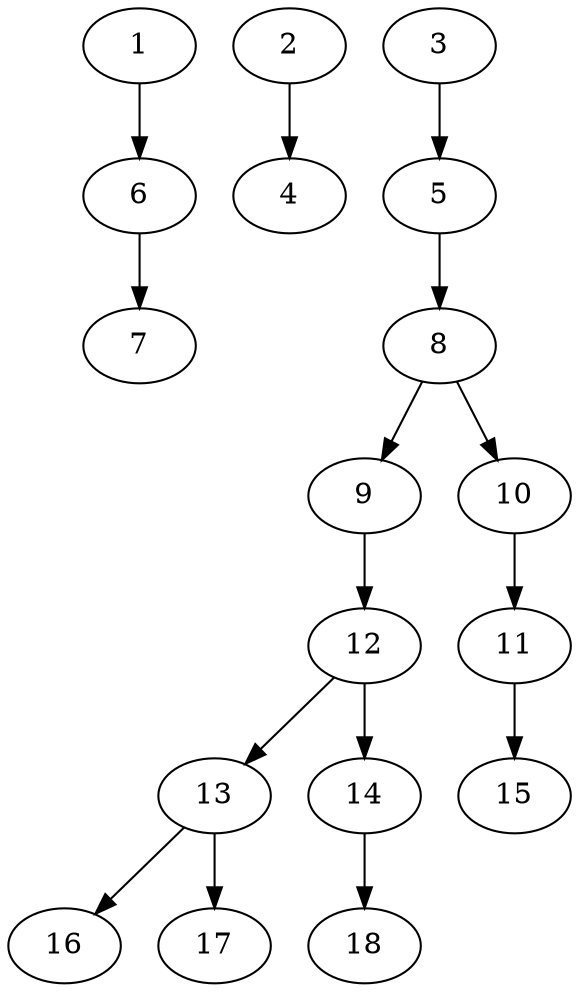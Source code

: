 // DAG (tier=1-easy, mode=compute, n=18, ccr=0.252, fat=0.394, density=0.229, regular=0.660, jump=0.081, mindata=262144, maxdata=2097152)
// DAG automatically generated by daggen at Sun Aug 24 16:33:32 2025
// /home/ermia/Project/Environments/daggen/bin/daggen --dot --ccr 0.252 --fat 0.394 --regular 0.660 --density 0.229 --jump 0.081 --mindata 262144 --maxdata 2097152 -n 18 
digraph G {
  1 [size="6931686296410652672", alpha="0.04", expect_size="3465843148205326336"]
  1 -> 6 [size ="29083673034752"]
  2 [size="5082202416229646336", alpha="0.12", expect_size="2541101208114823168"]
  2 -> 4 [size ="23647829884928"]
  3 [size="678206165313650688", alpha="0.15", expect_size="339103082656825344"]
  3 -> 5 [size ="6175391219712"]
  4 [size="9169434325723119616", alpha="0.09", expect_size="4584717162861559808"]
  5 [size="20994522099688", alpha="0.05", expect_size="10497261049844"]
  5 -> 8 [size ="1027604480000"]
  6 [size="2381647334173813", alpha="0.16", expect_size="1190823667086906"]
  6 -> 7 [size ="5503765708800"]
  7 [size="24598691882207368", alpha="0.04", expect_size="12299345941103684"]
  8 [size="15128765066362612", alpha="0.06", expect_size="7564382533181306"]
  8 -> 9 [size ="8205073645568"]
  8 -> 10 [size ="8205073645568"]
  9 [size="310990710339584", alpha="0.07", expect_size="155495355169792"]
  9 -> 12 [size ="12403865550848"]
  10 [size="7917044897852849", alpha="0.13", expect_size="3958522448926424"]
  10 -> 11 [size ="5503765708800"]
  11 [size="473209919969951744", alpha="0.06", expect_size="236604959984975872"]
  11 -> 15 [size ="4858019053568"]
  12 [size="447386219063923", alpha="0.14", expect_size="223693109531961"]
  12 -> 13 [size ="17346332721152"]
  12 -> 14 [size ="17346332721152"]
  13 [size="1964170757651038208", alpha="0.17", expect_size="982085378825519104"]
  13 -> 16 [size ="12547084255232"]
  13 -> 17 [size ="12547084255232"]
  14 [size="113883492259081", alpha="0.02", expect_size="56941746129540"]
  14 -> 18 [size ="4145725571072"]
  15 [size="764776467092412", alpha="0.00", expect_size="382388233546206"]
  16 [size="10028860267863880", alpha="0.19", expect_size="5014430133931940"]
  17 [size="40374508815104920", alpha="0.20", expect_size="20187254407552460"]
  18 [size="5987711909183843", alpha="0.13", expect_size="2993855954591921"]
}